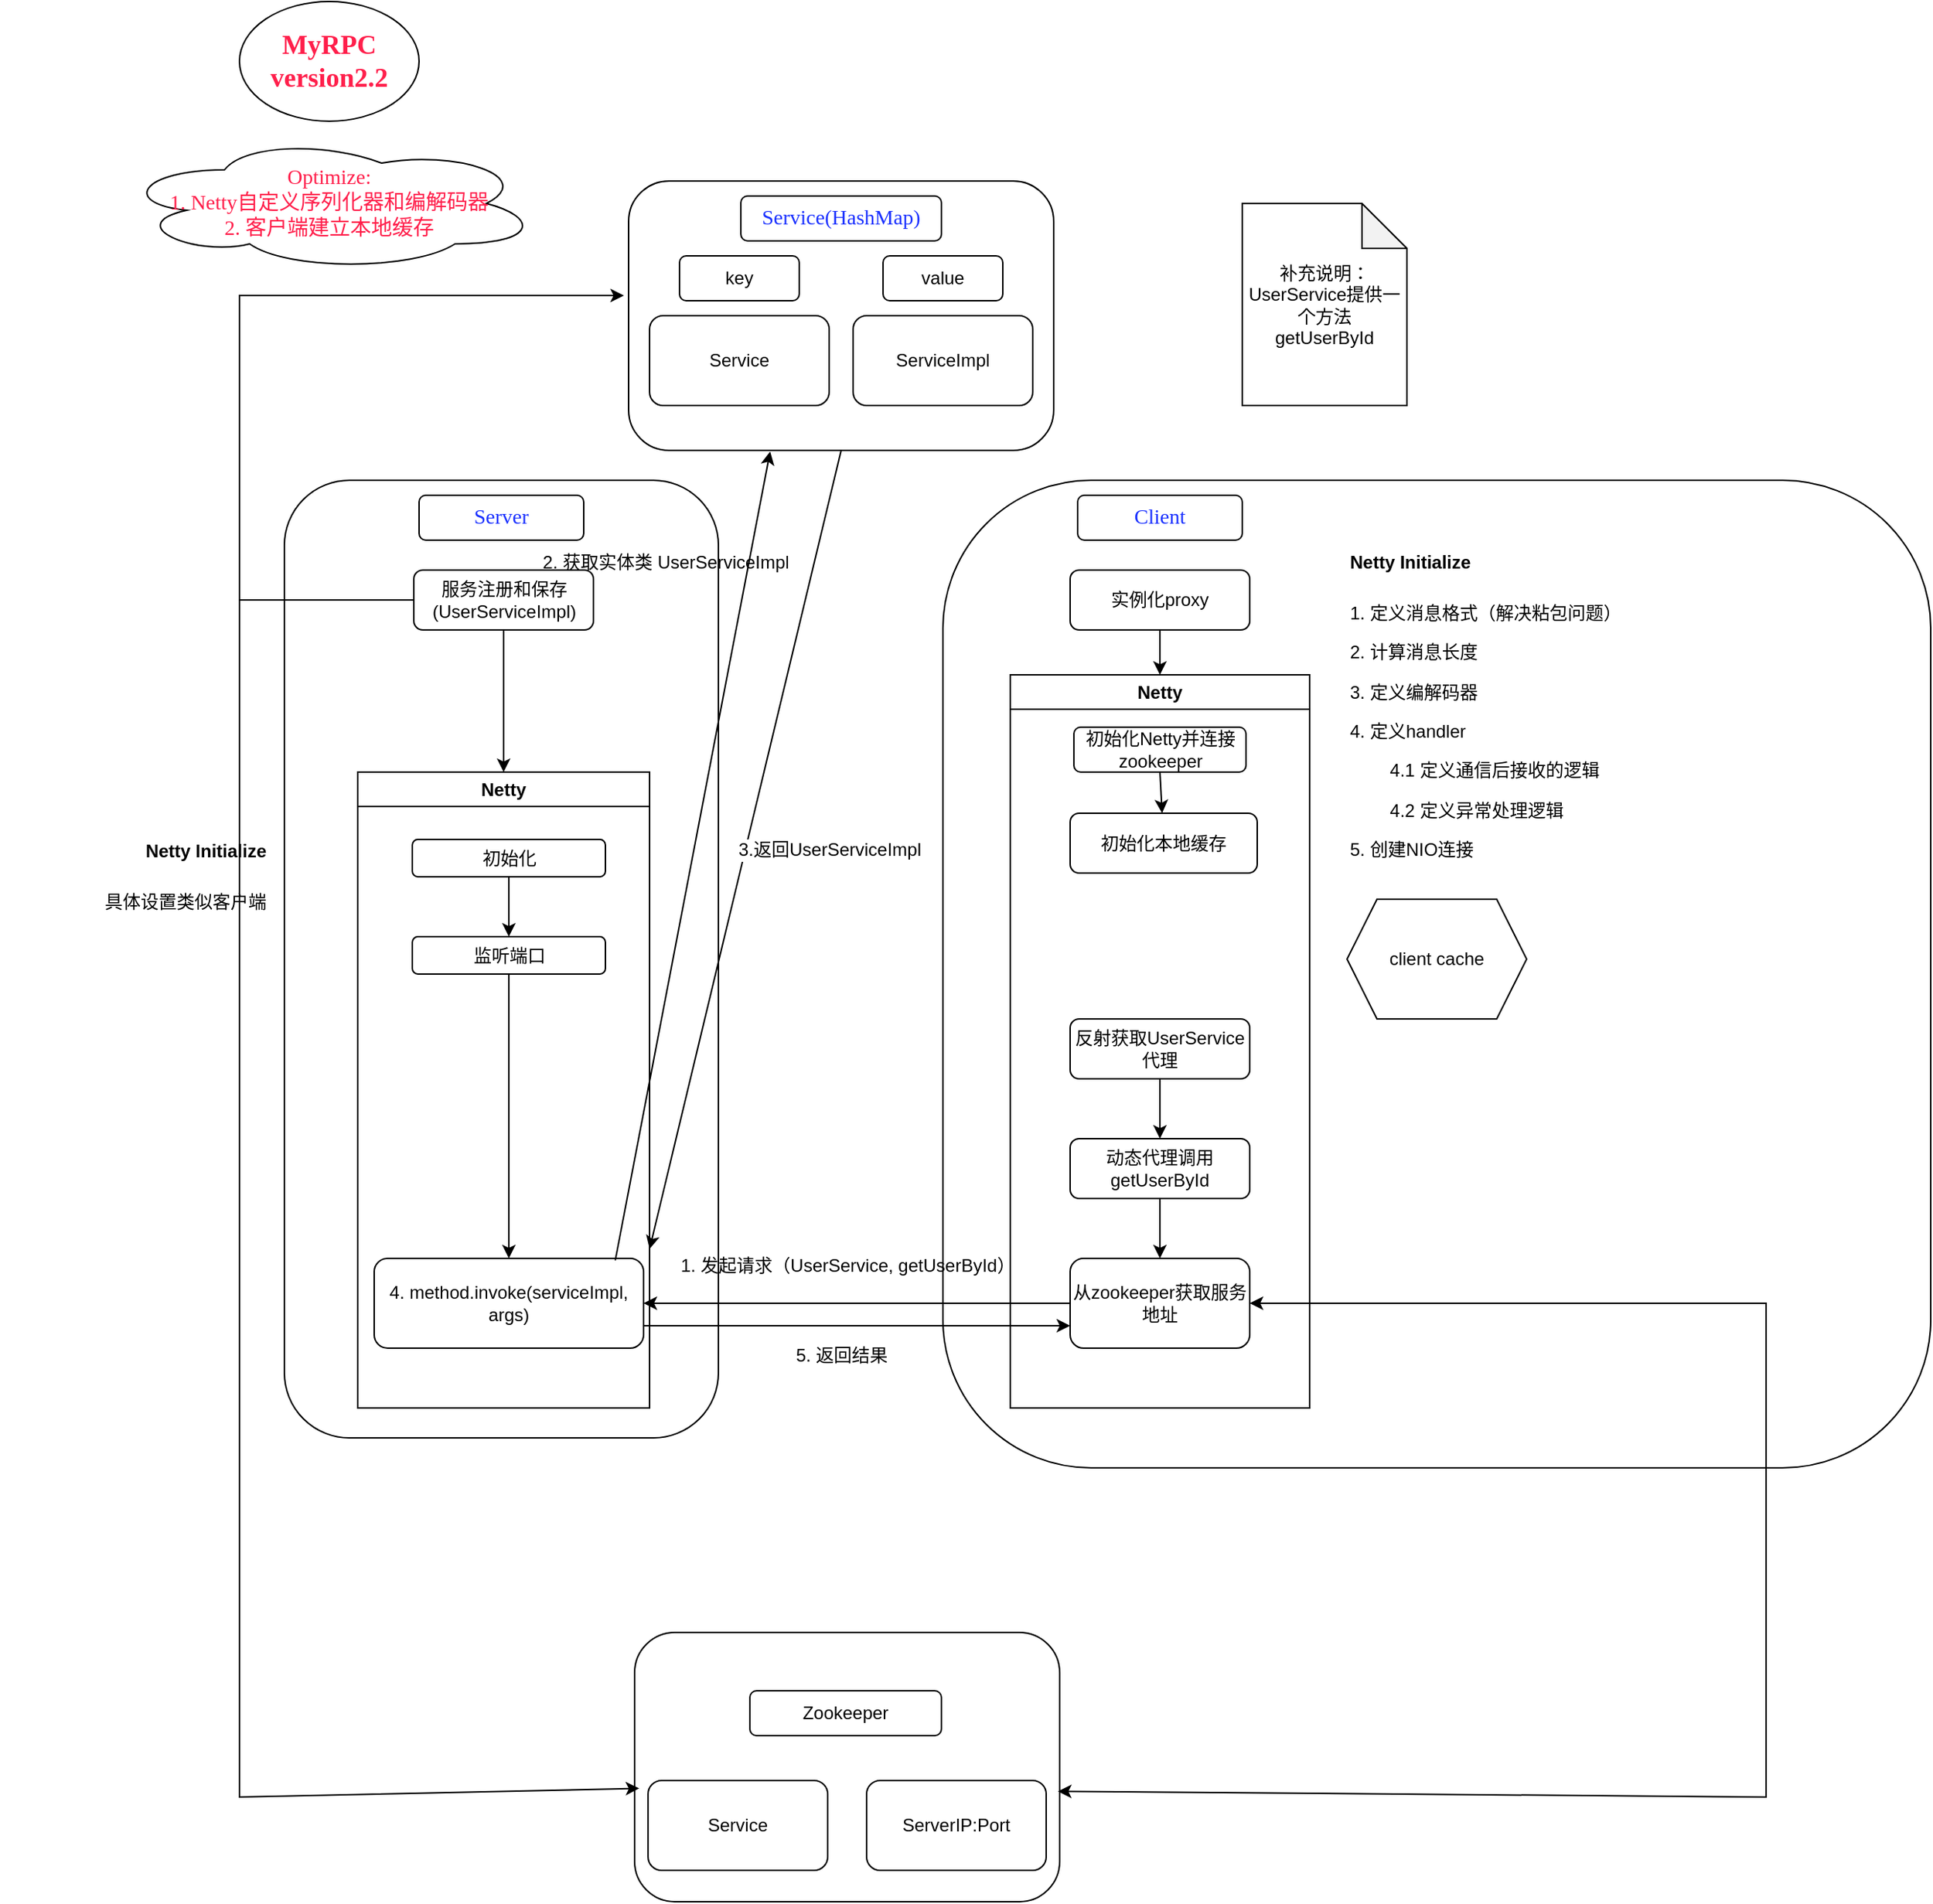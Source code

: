 <mxfile version="26.0.8">
  <diagram name="第 1 页" id="ZML3KXHriG-NJUgA67tz">
    <mxGraphModel dx="1961" dy="1832" grid="1" gridSize="10" guides="1" tooltips="1" connect="1" arrows="1" fold="1" page="1" pageScale="1" pageWidth="827" pageHeight="1169" math="0" shadow="0">
      <root>
        <mxCell id="0" />
        <mxCell id="1" parent="0" />
        <mxCell id="dBy7059EWkq7GSbZFAL_-1" value="&lt;div&gt;&lt;br&gt;&lt;/div&gt;" style="rounded=1;whiteSpace=wrap;html=1;" vertex="1" parent="1">
          <mxGeometry x="280" y="40" width="284" height="180" as="geometry" />
        </mxCell>
        <mxCell id="dBy7059EWkq7GSbZFAL_-2" value="&lt;font color=&quot;#1930ff&quot; style=&quot;font-size: 14px;&quot; face=&quot;Comic Sans MS&quot;&gt;Service(HashMap)&lt;/font&gt;" style="rounded=1;whiteSpace=wrap;html=1;" vertex="1" parent="1">
          <mxGeometry x="355" y="50" width="134" height="30" as="geometry" />
        </mxCell>
        <mxCell id="dBy7059EWkq7GSbZFAL_-3" value="Service" style="rounded=1;whiteSpace=wrap;html=1;" vertex="1" parent="1">
          <mxGeometry x="294" y="130" width="120" height="60" as="geometry" />
        </mxCell>
        <mxCell id="dBy7059EWkq7GSbZFAL_-4" value="ServiceImpl" style="rounded=1;whiteSpace=wrap;html=1;" vertex="1" parent="1">
          <mxGeometry x="430" y="130" width="120" height="60" as="geometry" />
        </mxCell>
        <mxCell id="dBy7059EWkq7GSbZFAL_-5" value="key" style="rounded=1;whiteSpace=wrap;html=1;" vertex="1" parent="1">
          <mxGeometry x="314" y="90" width="80" height="30" as="geometry" />
        </mxCell>
        <mxCell id="dBy7059EWkq7GSbZFAL_-6" value="value" style="rounded=1;whiteSpace=wrap;html=1;" vertex="1" parent="1">
          <mxGeometry x="450" y="90" width="80" height="30" as="geometry" />
        </mxCell>
        <mxCell id="dBy7059EWkq7GSbZFAL_-7" value="" style="rounded=1;whiteSpace=wrap;html=1;" vertex="1" parent="1">
          <mxGeometry x="50" y="240" width="290" height="640" as="geometry" />
        </mxCell>
        <mxCell id="dBy7059EWkq7GSbZFAL_-8" value="" style="rounded=1;whiteSpace=wrap;html=1;" vertex="1" parent="1">
          <mxGeometry x="490" y="240" width="660" height="660" as="geometry" />
        </mxCell>
        <mxCell id="dBy7059EWkq7GSbZFAL_-9" value="&lt;font face=&quot;Comic Sans MS&quot; color=&quot;#1930ff&quot; style=&quot;font-size: 14px;&quot;&gt;Server&lt;/font&gt;" style="rounded=1;whiteSpace=wrap;html=1;" vertex="1" parent="1">
          <mxGeometry x="140" y="250" width="110" height="30" as="geometry" />
        </mxCell>
        <mxCell id="dBy7059EWkq7GSbZFAL_-10" value="&lt;font style=&quot;font-size: 14px;&quot; color=&quot;#1930ff&quot; face=&quot;Comic Sans MS&quot;&gt;Client&lt;/font&gt;" style="rounded=1;whiteSpace=wrap;html=1;" vertex="1" parent="1">
          <mxGeometry x="580" y="250" width="110" height="30" as="geometry" />
        </mxCell>
        <mxCell id="dBy7059EWkq7GSbZFAL_-11" value="&lt;h2&gt;&lt;font color=&quot;#ff1f4b&quot; style=&quot;font-size: 18px;&quot; face=&quot;Comic Sans MS&quot;&gt;MyRPC&lt;br&gt;version2.2&lt;/font&gt;&lt;/h2&gt;" style="ellipse;whiteSpace=wrap;html=1;" vertex="1" parent="1">
          <mxGeometry x="20" y="-80" width="120" height="80" as="geometry" />
        </mxCell>
        <mxCell id="dBy7059EWkq7GSbZFAL_-12" value="" style="edgeStyle=orthogonalEdgeStyle;rounded=0;orthogonalLoop=1;jettySize=auto;html=1;entryX=-0.011;entryY=0.425;entryDx=0;entryDy=0;entryPerimeter=0;" edge="1" parent="1" source="dBy7059EWkq7GSbZFAL_-13" target="dBy7059EWkq7GSbZFAL_-1">
          <mxGeometry relative="1" as="geometry">
            <mxPoint x="60" y="130" as="targetPoint" />
            <Array as="points">
              <mxPoint x="20" y="320" />
              <mxPoint x="20" y="116" />
            </Array>
          </mxGeometry>
        </mxCell>
        <mxCell id="dBy7059EWkq7GSbZFAL_-13" value="服务注册和保存(UserServiceImpl)" style="rounded=1;whiteSpace=wrap;html=1;" vertex="1" parent="1">
          <mxGeometry x="136.5" y="300" width="120" height="40" as="geometry" />
        </mxCell>
        <mxCell id="dBy7059EWkq7GSbZFAL_-14" value="实例化proxy" style="rounded=1;whiteSpace=wrap;html=1;" vertex="1" parent="1">
          <mxGeometry x="575" y="300" width="120" height="40" as="geometry" />
        </mxCell>
        <mxCell id="dBy7059EWkq7GSbZFAL_-17" value="补充说明：&lt;div&gt;UserService提供一个方法&lt;/div&gt;&lt;div&gt;getUserById&lt;/div&gt;" style="shape=note;whiteSpace=wrap;html=1;backgroundOutline=1;darkOpacity=0.05;" vertex="1" parent="1">
          <mxGeometry x="690" y="55" width="110" height="135" as="geometry" />
        </mxCell>
        <mxCell id="dBy7059EWkq7GSbZFAL_-20" value="1. 发起请求（UserService, getUserById）" style="text;html=1;align=center;verticalAlign=middle;resizable=0;points=[];autosize=1;strokeColor=none;fillColor=none;" vertex="1" parent="1">
          <mxGeometry x="301" y="750" width="250" height="30" as="geometry" />
        </mxCell>
        <mxCell id="dBy7059EWkq7GSbZFAL_-21" value="Netty" style="swimlane;whiteSpace=wrap;html=1;" vertex="1" parent="1">
          <mxGeometry x="99" y="435" width="195" height="425" as="geometry" />
        </mxCell>
        <mxCell id="dBy7059EWkq7GSbZFAL_-22" value="" style="edgeStyle=orthogonalEdgeStyle;rounded=0;orthogonalLoop=1;jettySize=auto;html=1;" edge="1" parent="dBy7059EWkq7GSbZFAL_-21" source="dBy7059EWkq7GSbZFAL_-23" target="dBy7059EWkq7GSbZFAL_-25">
          <mxGeometry relative="1" as="geometry" />
        </mxCell>
        <mxCell id="dBy7059EWkq7GSbZFAL_-23" value="监听端口" style="rounded=1;whiteSpace=wrap;html=1;" vertex="1" parent="dBy7059EWkq7GSbZFAL_-21">
          <mxGeometry x="36.5" y="110" width="129" height="25" as="geometry" />
        </mxCell>
        <mxCell id="dBy7059EWkq7GSbZFAL_-24" value="初始化" style="rounded=1;whiteSpace=wrap;html=1;" vertex="1" parent="dBy7059EWkq7GSbZFAL_-21">
          <mxGeometry x="36.5" y="45" width="129" height="25" as="geometry" />
        </mxCell>
        <mxCell id="dBy7059EWkq7GSbZFAL_-25" value="4. method.invoke(serviceImpl, args)" style="rounded=1;whiteSpace=wrap;html=1;" vertex="1" parent="dBy7059EWkq7GSbZFAL_-21">
          <mxGeometry x="11" y="325" width="180" height="60" as="geometry" />
        </mxCell>
        <mxCell id="dBy7059EWkq7GSbZFAL_-26" value="" style="endArrow=classic;html=1;rounded=0;exitX=0.5;exitY=1;exitDx=0;exitDy=0;entryX=0.5;entryY=0;entryDx=0;entryDy=0;" edge="1" parent="dBy7059EWkq7GSbZFAL_-21" source="dBy7059EWkq7GSbZFAL_-24" target="dBy7059EWkq7GSbZFAL_-23">
          <mxGeometry width="50" height="50" relative="1" as="geometry">
            <mxPoint x="361" y="45" as="sourcePoint" />
            <mxPoint x="411" y="-5" as="targetPoint" />
          </mxGeometry>
        </mxCell>
        <mxCell id="dBy7059EWkq7GSbZFAL_-27" value="" style="endArrow=classic;html=1;rounded=0;exitX=0.5;exitY=1;exitDx=0;exitDy=0;entryX=1;entryY=0.75;entryDx=0;entryDy=0;" edge="1" parent="1" source="dBy7059EWkq7GSbZFAL_-1" target="dBy7059EWkq7GSbZFAL_-21">
          <mxGeometry width="50" height="50" relative="1" as="geometry">
            <mxPoint x="470" y="450" as="sourcePoint" />
            <mxPoint x="520" y="400" as="targetPoint" />
          </mxGeometry>
        </mxCell>
        <mxCell id="dBy7059EWkq7GSbZFAL_-28" value="&lt;font style=&quot;font-size: 12px;&quot;&gt;3.返回UserServiceImpl&lt;/font&gt;" style="edgeLabel;html=1;align=center;verticalAlign=middle;resizable=0;points=[];" vertex="1" connectable="0" parent="dBy7059EWkq7GSbZFAL_-27">
          <mxGeometry x="-0.011" y="3" relative="1" as="geometry">
            <mxPoint x="52" y="2" as="offset" />
          </mxGeometry>
        </mxCell>
        <mxCell id="dBy7059EWkq7GSbZFAL_-29" value="5. 返回结果" style="text;html=1;align=center;verticalAlign=middle;resizable=0;points=[];autosize=1;strokeColor=none;fillColor=none;" vertex="1" parent="1">
          <mxGeometry x="382" y="810" width="80" height="30" as="geometry" />
        </mxCell>
        <mxCell id="dBy7059EWkq7GSbZFAL_-30" value="&lt;font style=&quot;font-size: 14px; color: rgb(255, 31, 75);&quot; face=&quot;Comic Sans MS&quot;&gt;Optimize:&lt;/font&gt;&lt;div&gt;&lt;font style=&quot;font-size: 14px; color: rgb(255, 31, 75);&quot; face=&quot;Comic Sans MS&quot;&gt;1. Netty自定义序列化器和编解码器&lt;/font&gt;&lt;/div&gt;&lt;div&gt;&lt;font style=&quot;font-size: 14px; color: rgb(255, 31, 75);&quot; face=&quot;Comic Sans MS&quot;&gt;2. 客户端建立本地缓存&lt;/font&gt;&lt;/div&gt;" style="ellipse;shape=cloud;whiteSpace=wrap;html=1;" vertex="1" parent="1">
          <mxGeometry x="-60" y="10" width="280" height="90" as="geometry" />
        </mxCell>
        <mxCell id="dBy7059EWkq7GSbZFAL_-31" value="&lt;h1 style=&quot;margin-top: 0px;&quot;&gt;&lt;font style=&quot;font-size: 12px;&quot;&gt;Netty Initialize&lt;/font&gt;&lt;/h1&gt;&lt;p&gt;&lt;span style=&quot;background-color: transparent; color: light-dark(rgb(0, 0, 0), rgb(255, 255, 255));&quot;&gt;1. 定义消息格式（解决粘包问题）&lt;/span&gt;&lt;/p&gt;&lt;p&gt;&lt;font&gt;2. 计算消息长度&lt;/font&gt;&lt;/p&gt;&lt;p&gt;&lt;font&gt;3. 定义编解码器&lt;/font&gt;&lt;/p&gt;&lt;p&gt;&lt;font&gt;4. 定义handler&lt;/font&gt;&lt;/p&gt;&lt;p&gt;&lt;font&gt;&lt;span style=&quot;white-space: pre;&quot;&gt;&#x9;&lt;/span&gt;4.1 定义通信后接收的逻辑&lt;br&gt;&lt;/font&gt;&lt;/p&gt;&lt;p&gt;&lt;font style=&quot;&quot;&gt;&lt;font&gt;&lt;span style=&quot;white-space: pre;&quot;&gt;&#x9;&lt;/span&gt;4.2 定义异常处理逻辑&lt;/font&gt;&lt;br&gt;&lt;/font&gt;&lt;/p&gt;&lt;p&gt;&lt;font style=&quot;&quot;&gt;&lt;font&gt;5. 创建NIO连接&lt;/font&gt;&lt;/font&gt;&lt;/p&gt;" style="text;html=1;whiteSpace=wrap;overflow=hidden;rounded=0;" vertex="1" parent="1">
          <mxGeometry x="760" y="270" width="330" height="220" as="geometry" />
        </mxCell>
        <mxCell id="dBy7059EWkq7GSbZFAL_-32" value="Netty" style="swimlane;whiteSpace=wrap;html=1;" vertex="1" parent="1">
          <mxGeometry x="535" y="370" width="200" height="490" as="geometry" />
        </mxCell>
        <mxCell id="dBy7059EWkq7GSbZFAL_-33" value="初始化Netty并连接zookeeper" style="rounded=1;whiteSpace=wrap;html=1;" vertex="1" parent="dBy7059EWkq7GSbZFAL_-32">
          <mxGeometry x="42.5" y="35" width="115" height="30" as="geometry" />
        </mxCell>
        <mxCell id="dBy7059EWkq7GSbZFAL_-34" value="从zookeeper获取服务地址" style="rounded=1;whiteSpace=wrap;html=1;" vertex="1" parent="dBy7059EWkq7GSbZFAL_-32">
          <mxGeometry x="40" y="390" width="120" height="60" as="geometry" />
        </mxCell>
        <mxCell id="dBy7059EWkq7GSbZFAL_-19" value="动态代理调用getUserById" style="rounded=1;whiteSpace=wrap;html=1;" vertex="1" parent="dBy7059EWkq7GSbZFAL_-32">
          <mxGeometry x="40" y="310" width="120" height="40" as="geometry" />
        </mxCell>
        <mxCell id="dBy7059EWkq7GSbZFAL_-18" value="" style="edgeStyle=orthogonalEdgeStyle;rounded=0;orthogonalLoop=1;jettySize=auto;html=1;" edge="1" parent="dBy7059EWkq7GSbZFAL_-32" source="dBy7059EWkq7GSbZFAL_-19" target="dBy7059EWkq7GSbZFAL_-34">
          <mxGeometry relative="1" as="geometry" />
        </mxCell>
        <mxCell id="dBy7059EWkq7GSbZFAL_-16" value="反射获取UserService代理" style="rounded=1;whiteSpace=wrap;html=1;" vertex="1" parent="dBy7059EWkq7GSbZFAL_-32">
          <mxGeometry x="40" y="230" width="120" height="40" as="geometry" />
        </mxCell>
        <mxCell id="dBy7059EWkq7GSbZFAL_-15" value="" style="edgeStyle=orthogonalEdgeStyle;rounded=0;orthogonalLoop=1;jettySize=auto;html=1;" edge="1" parent="dBy7059EWkq7GSbZFAL_-32" source="dBy7059EWkq7GSbZFAL_-16" target="dBy7059EWkq7GSbZFAL_-19">
          <mxGeometry relative="1" as="geometry" />
        </mxCell>
        <mxCell id="dBy7059EWkq7GSbZFAL_-35" value="" style="endArrow=classic;html=1;rounded=0;exitX=0.5;exitY=1;exitDx=0;exitDy=0;entryX=0.5;entryY=0;entryDx=0;entryDy=0;" edge="1" parent="1" source="dBy7059EWkq7GSbZFAL_-14" target="dBy7059EWkq7GSbZFAL_-32">
          <mxGeometry width="50" height="50" relative="1" as="geometry">
            <mxPoint x="430" y="570" as="sourcePoint" />
            <mxPoint x="480" y="520" as="targetPoint" />
          </mxGeometry>
        </mxCell>
        <mxCell id="dBy7059EWkq7GSbZFAL_-36" value="&lt;h1 style=&quot;margin-top: 0px;&quot;&gt;&lt;font style=&quot;font-size: 12px;&quot;&gt;Netty Initialize&lt;/font&gt;&lt;/h1&gt;&lt;p&gt;具体设置类似客户端&lt;/p&gt;" style="text;html=1;whiteSpace=wrap;overflow=hidden;rounded=0;align=right;" vertex="1" parent="1">
          <mxGeometry x="-140" y="462.5" width="180" height="95" as="geometry" />
        </mxCell>
        <mxCell id="dBy7059EWkq7GSbZFAL_-37" value="" style="endArrow=classic;html=1;rounded=0;exitX=0.5;exitY=1;exitDx=0;exitDy=0;entryX=0.5;entryY=0;entryDx=0;entryDy=0;" edge="1" parent="1" source="dBy7059EWkq7GSbZFAL_-13" target="dBy7059EWkq7GSbZFAL_-21">
          <mxGeometry width="50" height="50" relative="1" as="geometry">
            <mxPoint x="460" y="480" as="sourcePoint" />
            <mxPoint x="510" y="430" as="targetPoint" />
          </mxGeometry>
        </mxCell>
        <mxCell id="dBy7059EWkq7GSbZFAL_-39" value="" style="endArrow=classic;html=1;rounded=0;exitX=0;exitY=0.5;exitDx=0;exitDy=0;entryX=1;entryY=0.5;entryDx=0;entryDy=0;" edge="1" parent="1" source="dBy7059EWkq7GSbZFAL_-34" target="dBy7059EWkq7GSbZFAL_-25">
          <mxGeometry width="50" height="50" relative="1" as="geometry">
            <mxPoint x="460" y="480" as="sourcePoint" />
            <mxPoint x="510" y="430" as="targetPoint" />
          </mxGeometry>
        </mxCell>
        <mxCell id="dBy7059EWkq7GSbZFAL_-40" value="" style="endArrow=classic;html=1;rounded=0;exitX=0.895;exitY=0.022;exitDx=0;exitDy=0;exitPerimeter=0;entryX=0.333;entryY=1.004;entryDx=0;entryDy=0;entryPerimeter=0;" edge="1" parent="1" source="dBy7059EWkq7GSbZFAL_-25" target="dBy7059EWkq7GSbZFAL_-1">
          <mxGeometry width="50" height="50" relative="1" as="geometry">
            <mxPoint x="460" y="360" as="sourcePoint" />
            <mxPoint x="510" y="310" as="targetPoint" />
          </mxGeometry>
        </mxCell>
        <mxCell id="dBy7059EWkq7GSbZFAL_-41" value="" style="endArrow=classic;html=1;rounded=0;exitX=1;exitY=0.75;exitDx=0;exitDy=0;entryX=0;entryY=0.75;entryDx=0;entryDy=0;" edge="1" parent="1" source="dBy7059EWkq7GSbZFAL_-25" target="dBy7059EWkq7GSbZFAL_-34">
          <mxGeometry width="50" height="50" relative="1" as="geometry">
            <mxPoint x="460" y="480" as="sourcePoint" />
            <mxPoint x="510" y="430" as="targetPoint" />
          </mxGeometry>
        </mxCell>
        <mxCell id="dBy7059EWkq7GSbZFAL_-42" value="2. 获取实体类 UserServiceImpl" style="text;html=1;align=center;verticalAlign=middle;whiteSpace=wrap;rounded=0;" vertex="1" parent="1">
          <mxGeometry x="160" y="280" width="290" height="30" as="geometry" />
        </mxCell>
        <mxCell id="dBy7059EWkq7GSbZFAL_-43" value="&lt;div&gt;&lt;br&gt;&lt;/div&gt;" style="rounded=1;whiteSpace=wrap;html=1;" vertex="1" parent="1">
          <mxGeometry x="284" y="1010" width="284" height="180" as="geometry" />
        </mxCell>
        <mxCell id="dBy7059EWkq7GSbZFAL_-44" value="Zookeeper" style="rounded=1;whiteSpace=wrap;html=1;" vertex="1" parent="1">
          <mxGeometry x="361" y="1049" width="128" height="30" as="geometry" />
        </mxCell>
        <mxCell id="dBy7059EWkq7GSbZFAL_-45" value="Service" style="rounded=1;whiteSpace=wrap;html=1;" vertex="1" parent="1">
          <mxGeometry x="293" y="1109" width="120" height="60" as="geometry" />
        </mxCell>
        <mxCell id="dBy7059EWkq7GSbZFAL_-46" value="ServerIP:Port" style="rounded=1;whiteSpace=wrap;html=1;" vertex="1" parent="1">
          <mxGeometry x="439" y="1109" width="120" height="60" as="geometry" />
        </mxCell>
        <mxCell id="dBy7059EWkq7GSbZFAL_-47" value="" style="endArrow=classic;html=1;rounded=0;entryX=0.011;entryY=0.579;entryDx=0;entryDy=0;entryPerimeter=0;" edge="1" parent="1" target="dBy7059EWkq7GSbZFAL_-43">
          <mxGeometry width="50" height="50" relative="1" as="geometry">
            <mxPoint x="20" y="320" as="sourcePoint" />
            <mxPoint x="530" y="440" as="targetPoint" />
            <Array as="points">
              <mxPoint x="20" y="1120" />
            </Array>
          </mxGeometry>
        </mxCell>
        <mxCell id="dBy7059EWkq7GSbZFAL_-48" value="" style="endArrow=classic;startArrow=classic;html=1;rounded=0;entryX=1;entryY=0.5;entryDx=0;entryDy=0;exitX=0.996;exitY=0.59;exitDx=0;exitDy=0;exitPerimeter=0;" edge="1" parent="1" source="dBy7059EWkq7GSbZFAL_-43" target="dBy7059EWkq7GSbZFAL_-34">
          <mxGeometry width="50" height="50" relative="1" as="geometry">
            <mxPoint x="450" y="800" as="sourcePoint" />
            <mxPoint x="500" y="750" as="targetPoint" />
            <Array as="points">
              <mxPoint x="1040" y="1120" />
              <mxPoint x="1040" y="790" />
            </Array>
          </mxGeometry>
        </mxCell>
        <mxCell id="dBy7059EWkq7GSbZFAL_-49" value="client cache" style="shape=hexagon;perimeter=hexagonPerimeter2;whiteSpace=wrap;html=1;fixedSize=1;" vertex="1" parent="1">
          <mxGeometry x="760" y="520" width="120" height="80" as="geometry" />
        </mxCell>
        <mxCell id="dBy7059EWkq7GSbZFAL_-50" value="初始化本地缓存" style="rounded=1;whiteSpace=wrap;html=1;" vertex="1" parent="1">
          <mxGeometry x="575" y="462.5" width="125" height="40" as="geometry" />
        </mxCell>
        <mxCell id="dBy7059EWkq7GSbZFAL_-51" value="" style="endArrow=classic;html=1;rounded=0;exitX=0.5;exitY=1;exitDx=0;exitDy=0;" edge="1" parent="1" source="dBy7059EWkq7GSbZFAL_-33" target="dBy7059EWkq7GSbZFAL_-50">
          <mxGeometry width="50" height="50" relative="1" as="geometry">
            <mxPoint x="800" y="620" as="sourcePoint" />
            <mxPoint x="850" y="570" as="targetPoint" />
          </mxGeometry>
        </mxCell>
      </root>
    </mxGraphModel>
  </diagram>
</mxfile>

